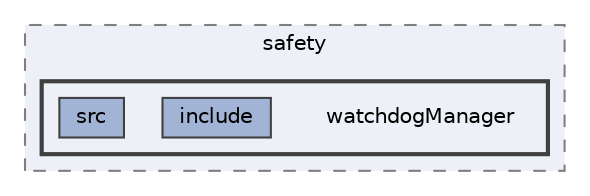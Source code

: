 digraph "watchdogManager"
{
 // LATEX_PDF_SIZE
  bgcolor="transparent";
  edge [fontname=Helvetica,fontsize=10,labelfontname=Helvetica,labelfontsize=10];
  node [fontname=Helvetica,fontsize=10,shape=box,height=0.2,width=0.4];
  compound=true
  subgraph clusterdir_26400f97ebfc0138136a4dbb84907dde {
    graph [ bgcolor="#edf0f7", pencolor="grey50", label="safety", fontname=Helvetica,fontsize=10 style="filled,dashed", URL="dir_26400f97ebfc0138136a4dbb84907dde.html",tooltip=""]
  subgraph clusterdir_d23b7f06d8f8de6ecb9c73774d3e5849 {
    graph [ bgcolor="#edf0f7", pencolor="grey25", label="", fontname=Helvetica,fontsize=10 style="filled,bold", URL="dir_d23b7f06d8f8de6ecb9c73774d3e5849.html",tooltip=""]
    dir_d23b7f06d8f8de6ecb9c73774d3e5849 [shape=plaintext, label="watchdogManager"];
  dir_ff54f427b019771f6de9dae6582531ae [label="include", fillcolor="#a2b4d6", color="grey25", style="filled", URL="dir_ff54f427b019771f6de9dae6582531ae.html",tooltip=""];
  dir_e88282027dd3c0b4b1ecc711c6f278d9 [label="src", fillcolor="#a2b4d6", color="grey25", style="filled", URL="dir_e88282027dd3c0b4b1ecc711c6f278d9.html",tooltip=""];
  }
  }
}
